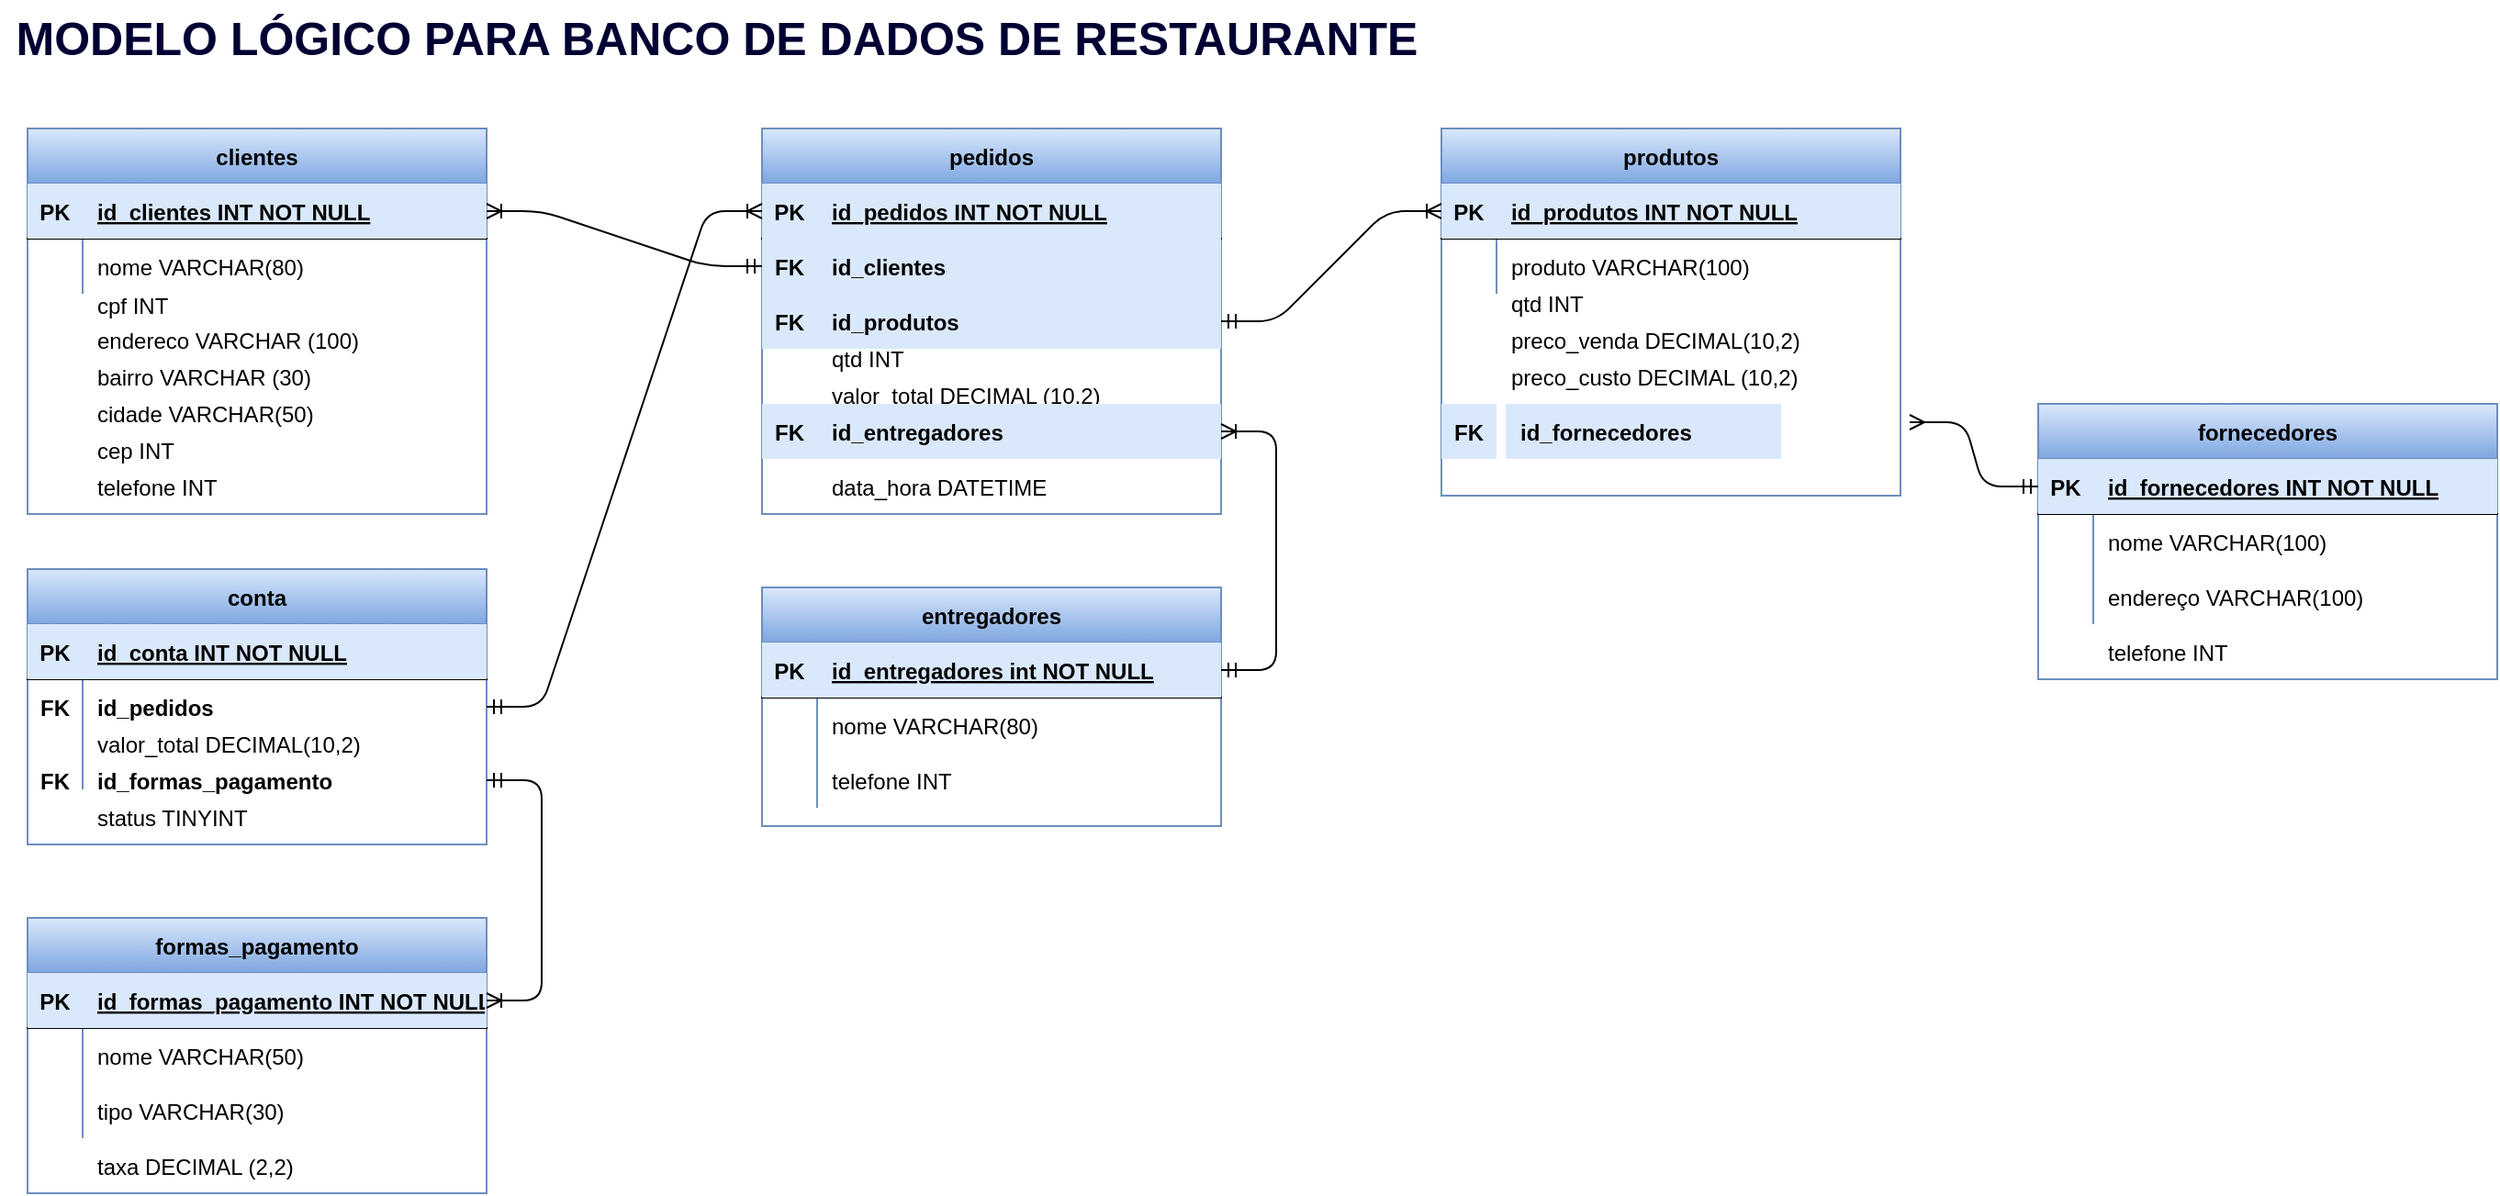 <mxfile version="14.6.13" type="device"><diagram id="R2lEEEUBdFMjLlhIrx00" name="Page-1"><mxGraphModel dx="1828" dy="1517" grid="1" gridSize="10" guides="1" tooltips="1" connect="1" arrows="1" fold="1" page="1" pageScale="1" pageWidth="850" pageHeight="1100" math="0" shadow="0" extFonts="Permanent Marker^https://fonts.googleapis.com/css?family=Permanent+Marker"><root><mxCell id="0"/><mxCell id="1" parent="0"/><mxCell id="C-vyLk0tnHw3VtMMgP7b-2" value="pedidos" style="shape=table;startSize=30;container=1;collapsible=1;childLayout=tableLayout;fixedRows=1;rowLines=0;fontStyle=1;align=center;resizeLast=1;gradientColor=#7ea6e0;fillColor=#dae8fc;strokeColor=#6c8ebf;" parent="1" vertex="1"><mxGeometry x="-435" y="-1030" width="250" height="210" as="geometry"/></mxCell><mxCell id="C-vyLk0tnHw3VtMMgP7b-3" value="" style="shape=partialRectangle;collapsible=0;dropTarget=0;pointerEvents=0;fillColor=none;points=[[0,0.5],[1,0.5]];portConstraint=eastwest;top=0;left=0;right=0;bottom=1;" parent="C-vyLk0tnHw3VtMMgP7b-2" vertex="1"><mxGeometry y="30" width="250" height="30" as="geometry"/></mxCell><mxCell id="C-vyLk0tnHw3VtMMgP7b-4" value="PK" style="shape=partialRectangle;overflow=hidden;connectable=0;fillColor=#dae8fc;top=0;left=0;bottom=0;right=0;fontStyle=1;strokeColor=#6c8ebf;" parent="C-vyLk0tnHw3VtMMgP7b-3" vertex="1"><mxGeometry width="30" height="30" as="geometry"/></mxCell><mxCell id="C-vyLk0tnHw3VtMMgP7b-5" value="id_pedidos INT NOT NULL" style="shape=partialRectangle;overflow=hidden;connectable=0;fillColor=#dae8fc;top=0;left=0;bottom=0;right=0;align=left;spacingLeft=6;fontStyle=5;strokeColor=#6c8ebf;" parent="C-vyLk0tnHw3VtMMgP7b-3" vertex="1"><mxGeometry x="30" width="220" height="30" as="geometry"/></mxCell><mxCell id="C-vyLk0tnHw3VtMMgP7b-6" value="" style="shape=partialRectangle;collapsible=0;dropTarget=0;pointerEvents=0;fillColor=none;points=[[0,0.5],[1,0.5]];portConstraint=eastwest;top=0;left=0;right=0;bottom=0;" parent="C-vyLk0tnHw3VtMMgP7b-2" vertex="1"><mxGeometry y="60" width="250" height="30" as="geometry"/></mxCell><mxCell id="C-vyLk0tnHw3VtMMgP7b-7" value="" style="shape=partialRectangle;overflow=hidden;connectable=0;fillColor=none;top=0;left=0;bottom=0;right=0;" parent="C-vyLk0tnHw3VtMMgP7b-6" vertex="1"><mxGeometry width="30" height="30" as="geometry"/></mxCell><mxCell id="C-vyLk0tnHw3VtMMgP7b-8" value="id_clientes" style="shape=partialRectangle;overflow=hidden;connectable=0;fillColor=#dae8fc;top=0;left=0;bottom=0;right=0;align=left;spacingLeft=6;fontStyle=1;strokeColor=#6c8ebf;" parent="C-vyLk0tnHw3VtMMgP7b-6" vertex="1"><mxGeometry x="30" width="220" height="30" as="geometry"/></mxCell><mxCell id="C-vyLk0tnHw3VtMMgP7b-9" value="" style="shape=partialRectangle;collapsible=0;dropTarget=0;pointerEvents=0;fillColor=none;points=[[0,0.5],[1,0.5]];portConstraint=eastwest;top=0;left=0;right=0;bottom=0;" parent="C-vyLk0tnHw3VtMMgP7b-2" vertex="1"><mxGeometry y="90" width="250" height="30" as="geometry"/></mxCell><mxCell id="C-vyLk0tnHw3VtMMgP7b-10" value="" style="shape=partialRectangle;overflow=hidden;connectable=0;fillColor=none;top=0;left=0;bottom=0;right=0;" parent="C-vyLk0tnHw3VtMMgP7b-9" vertex="1"><mxGeometry width="30" height="30" as="geometry"/></mxCell><mxCell id="C-vyLk0tnHw3VtMMgP7b-11" value="id_produtos" style="shape=partialRectangle;overflow=hidden;connectable=0;fillColor=#dae8fc;top=0;left=0;bottom=0;right=0;align=left;spacingLeft=6;fontStyle=1;strokeColor=#6c8ebf;" parent="C-vyLk0tnHw3VtMMgP7b-9" vertex="1"><mxGeometry x="30" width="220" height="30" as="geometry"/></mxCell><mxCell id="C-vyLk0tnHw3VtMMgP7b-13" value="produtos" style="shape=table;startSize=30;container=1;collapsible=1;childLayout=tableLayout;fixedRows=1;rowLines=0;fontStyle=1;align=center;resizeLast=1;gradientColor=#7ea6e0;fillColor=#dae8fc;strokeColor=#6c8ebf;" parent="1" vertex="1"><mxGeometry x="-65" y="-1030" width="250" height="200" as="geometry"/></mxCell><mxCell id="C-vyLk0tnHw3VtMMgP7b-14" value="" style="shape=partialRectangle;collapsible=0;dropTarget=0;pointerEvents=0;fillColor=none;points=[[0,0.5],[1,0.5]];portConstraint=eastwest;top=0;left=0;right=0;bottom=1;" parent="C-vyLk0tnHw3VtMMgP7b-13" vertex="1"><mxGeometry y="30" width="250" height="30" as="geometry"/></mxCell><mxCell id="C-vyLk0tnHw3VtMMgP7b-15" value="PK" style="shape=partialRectangle;overflow=hidden;connectable=0;fillColor=#dae8fc;top=0;left=0;bottom=0;right=0;fontStyle=1;strokeColor=#6c8ebf;" parent="C-vyLk0tnHw3VtMMgP7b-14" vertex="1"><mxGeometry width="30" height="30" as="geometry"/></mxCell><mxCell id="C-vyLk0tnHw3VtMMgP7b-16" value="id_produtos INT NOT NULL" style="shape=partialRectangle;overflow=hidden;connectable=0;fillColor=#dae8fc;top=0;left=0;bottom=0;right=0;align=left;spacingLeft=6;fontStyle=5;strokeColor=#6c8ebf;" parent="C-vyLk0tnHw3VtMMgP7b-14" vertex="1"><mxGeometry x="30" width="220" height="30" as="geometry"/></mxCell><mxCell id="C-vyLk0tnHw3VtMMgP7b-17" value="" style="shape=partialRectangle;collapsible=0;dropTarget=0;pointerEvents=0;fillColor=none;points=[[0,0.5],[1,0.5]];portConstraint=eastwest;top=0;left=0;right=0;bottom=0;" parent="C-vyLk0tnHw3VtMMgP7b-13" vertex="1"><mxGeometry y="60" width="250" height="30" as="geometry"/></mxCell><mxCell id="C-vyLk0tnHw3VtMMgP7b-18" value="" style="shape=partialRectangle;overflow=hidden;connectable=0;fillColor=none;top=0;left=0;bottom=0;right=0;" parent="C-vyLk0tnHw3VtMMgP7b-17" vertex="1"><mxGeometry width="30" height="30" as="geometry"/></mxCell><mxCell id="C-vyLk0tnHw3VtMMgP7b-19" value="produto VARCHAR(100)" style="shape=partialRectangle;overflow=hidden;connectable=0;fillColor=none;top=0;left=0;bottom=0;right=0;align=left;spacingLeft=6;" parent="C-vyLk0tnHw3VtMMgP7b-17" vertex="1"><mxGeometry x="30" width="220" height="30" as="geometry"/></mxCell><mxCell id="C-vyLk0tnHw3VtMMgP7b-23" value="clientes" style="shape=table;startSize=30;container=1;collapsible=1;childLayout=tableLayout;fixedRows=1;rowLines=0;fontStyle=1;align=center;resizeLast=1;labelBackgroundColor=none;fillColor=#dae8fc;strokeColor=#6c8ebf;swimlaneFillColor=none;gradientColor=#7ea6e0;" parent="1" vertex="1"><mxGeometry x="-835" y="-1030" width="250" height="210" as="geometry"/></mxCell><mxCell id="C-vyLk0tnHw3VtMMgP7b-24" value="" style="shape=partialRectangle;collapsible=0;dropTarget=0;pointerEvents=0;fillColor=none;points=[[0,0.5],[1,0.5]];portConstraint=eastwest;top=0;left=0;right=0;bottom=1;" parent="C-vyLk0tnHw3VtMMgP7b-23" vertex="1"><mxGeometry y="30" width="250" height="30" as="geometry"/></mxCell><mxCell id="C-vyLk0tnHw3VtMMgP7b-25" value="PK" style="shape=partialRectangle;overflow=hidden;connectable=0;fillColor=#dae8fc;top=0;left=0;bottom=0;right=0;fontStyle=1;strokeColor=#6c8ebf;" parent="C-vyLk0tnHw3VtMMgP7b-24" vertex="1"><mxGeometry width="30" height="30" as="geometry"/></mxCell><mxCell id="C-vyLk0tnHw3VtMMgP7b-26" value="id_clientes INT NOT NULL" style="shape=partialRectangle;overflow=hidden;connectable=0;fillColor=#dae8fc;top=0;left=0;bottom=0;right=0;align=left;spacingLeft=6;fontStyle=5;labelBackgroundColor=none;strokeColor=#6c8ebf;" parent="C-vyLk0tnHw3VtMMgP7b-24" vertex="1"><mxGeometry x="30" width="220" height="30" as="geometry"/></mxCell><mxCell id="C-vyLk0tnHw3VtMMgP7b-27" value="" style="shape=partialRectangle;collapsible=0;dropTarget=0;pointerEvents=0;fillColor=none;points=[[0,0.5],[1,0.5]];portConstraint=eastwest;top=0;left=0;right=0;bottom=0;" parent="C-vyLk0tnHw3VtMMgP7b-23" vertex="1"><mxGeometry y="60" width="250" height="30" as="geometry"/></mxCell><mxCell id="C-vyLk0tnHw3VtMMgP7b-28" value="" style="shape=partialRectangle;overflow=hidden;connectable=0;fillColor=none;top=0;left=0;bottom=0;right=0;" parent="C-vyLk0tnHw3VtMMgP7b-27" vertex="1"><mxGeometry width="30" height="30" as="geometry"/></mxCell><mxCell id="C-vyLk0tnHw3VtMMgP7b-29" value="nome VARCHAR(80)" style="shape=partialRectangle;overflow=hidden;connectable=0;fillColor=none;top=0;left=0;bottom=0;right=0;align=left;spacingLeft=6;" parent="C-vyLk0tnHw3VtMMgP7b-27" vertex="1"><mxGeometry x="30" width="220" height="30" as="geometry"/></mxCell><mxCell id="QRJS_acEjZ7gDxxiTnJI-1" value="entregadores" style="shape=table;startSize=30;container=1;collapsible=1;childLayout=tableLayout;fixedRows=1;rowLines=0;fontStyle=1;align=center;resizeLast=1;gradientColor=#7ea6e0;fillColor=#dae8fc;strokeColor=#6c8ebf;" parent="1" vertex="1"><mxGeometry x="-435" y="-780" width="250" height="130" as="geometry"/></mxCell><mxCell id="QRJS_acEjZ7gDxxiTnJI-2" value="" style="shape=partialRectangle;collapsible=0;dropTarget=0;pointerEvents=0;fillColor=none;points=[[0,0.5],[1,0.5]];portConstraint=eastwest;top=0;left=0;right=0;bottom=1;" parent="QRJS_acEjZ7gDxxiTnJI-1" vertex="1"><mxGeometry y="30" width="250" height="30" as="geometry"/></mxCell><mxCell id="QRJS_acEjZ7gDxxiTnJI-3" value="PK" style="shape=partialRectangle;overflow=hidden;connectable=0;fillColor=#dae8fc;top=0;left=0;bottom=0;right=0;fontStyle=1;strokeColor=#6c8ebf;" parent="QRJS_acEjZ7gDxxiTnJI-2" vertex="1"><mxGeometry width="30" height="30" as="geometry"/></mxCell><mxCell id="QRJS_acEjZ7gDxxiTnJI-4" value="id_entregadores int NOT NULL " style="shape=partialRectangle;overflow=hidden;connectable=0;fillColor=#dae8fc;top=0;left=0;bottom=0;right=0;align=left;spacingLeft=6;fontStyle=5;strokeColor=#6c8ebf;" parent="QRJS_acEjZ7gDxxiTnJI-2" vertex="1"><mxGeometry x="30" width="220" height="30" as="geometry"/></mxCell><mxCell id="QRJS_acEjZ7gDxxiTnJI-5" value="" style="shape=partialRectangle;collapsible=0;dropTarget=0;pointerEvents=0;fillColor=none;points=[[0,0.5],[1,0.5]];portConstraint=eastwest;top=0;left=0;right=0;bottom=0;" parent="QRJS_acEjZ7gDxxiTnJI-1" vertex="1"><mxGeometry y="60" width="250" height="30" as="geometry"/></mxCell><mxCell id="QRJS_acEjZ7gDxxiTnJI-6" value="" style="shape=partialRectangle;overflow=hidden;connectable=0;fillColor=none;top=0;left=0;bottom=0;right=0;" parent="QRJS_acEjZ7gDxxiTnJI-5" vertex="1"><mxGeometry width="30" height="30" as="geometry"/></mxCell><mxCell id="QRJS_acEjZ7gDxxiTnJI-7" value="nome VARCHAR(80)" style="shape=partialRectangle;overflow=hidden;connectable=0;fillColor=none;top=0;left=0;bottom=0;right=0;align=left;spacingLeft=6;" parent="QRJS_acEjZ7gDxxiTnJI-5" vertex="1"><mxGeometry x="30" width="220" height="30" as="geometry"/></mxCell><mxCell id="QRJS_acEjZ7gDxxiTnJI-8" value="" style="shape=partialRectangle;collapsible=0;dropTarget=0;pointerEvents=0;fillColor=none;points=[[0,0.5],[1,0.5]];portConstraint=eastwest;top=0;left=0;right=0;bottom=0;" parent="QRJS_acEjZ7gDxxiTnJI-1" vertex="1"><mxGeometry y="90" width="250" height="30" as="geometry"/></mxCell><mxCell id="QRJS_acEjZ7gDxxiTnJI-9" value="" style="shape=partialRectangle;overflow=hidden;connectable=0;fillColor=none;top=0;left=0;bottom=0;right=0;" parent="QRJS_acEjZ7gDxxiTnJI-8" vertex="1"><mxGeometry width="30" height="30" as="geometry"/></mxCell><mxCell id="QRJS_acEjZ7gDxxiTnJI-10" value="telefone INT" style="shape=partialRectangle;overflow=hidden;connectable=0;fillColor=none;top=0;left=0;bottom=0;right=0;align=left;spacingLeft=6;" parent="QRJS_acEjZ7gDxxiTnJI-8" vertex="1"><mxGeometry x="30" width="220" height="30" as="geometry"/></mxCell><mxCell id="QRJS_acEjZ7gDxxiTnJI-11" value="fornecedores" style="shape=table;startSize=30;container=1;collapsible=1;childLayout=tableLayout;fixedRows=1;rowLines=0;fontStyle=1;align=center;resizeLast=1;gradientColor=#7ea6e0;fillColor=#dae8fc;strokeColor=#6c8ebf;" parent="1" vertex="1"><mxGeometry x="260" y="-880" width="250" height="150" as="geometry"/></mxCell><mxCell id="QRJS_acEjZ7gDxxiTnJI-12" value="" style="shape=partialRectangle;collapsible=0;dropTarget=0;pointerEvents=0;fillColor=none;points=[[0,0.5],[1,0.5]];portConstraint=eastwest;top=0;left=0;right=0;bottom=1;" parent="QRJS_acEjZ7gDxxiTnJI-11" vertex="1"><mxGeometry y="30" width="250" height="30" as="geometry"/></mxCell><mxCell id="QRJS_acEjZ7gDxxiTnJI-13" value="PK" style="shape=partialRectangle;overflow=hidden;connectable=0;fillColor=#dae8fc;top=0;left=0;bottom=0;right=0;fontStyle=1;strokeColor=#6c8ebf;" parent="QRJS_acEjZ7gDxxiTnJI-12" vertex="1"><mxGeometry width="30" height="30" as="geometry"/></mxCell><mxCell id="QRJS_acEjZ7gDxxiTnJI-14" value="id_fornecedores INT NOT NULL " style="shape=partialRectangle;overflow=hidden;connectable=0;fillColor=#dae8fc;top=0;left=0;bottom=0;right=0;align=left;spacingLeft=6;fontStyle=5;strokeColor=#6c8ebf;" parent="QRJS_acEjZ7gDxxiTnJI-12" vertex="1"><mxGeometry x="30" width="220" height="30" as="geometry"/></mxCell><mxCell id="QRJS_acEjZ7gDxxiTnJI-15" value="" style="shape=partialRectangle;collapsible=0;dropTarget=0;pointerEvents=0;fillColor=none;points=[[0,0.5],[1,0.5]];portConstraint=eastwest;top=0;left=0;right=0;bottom=0;" parent="QRJS_acEjZ7gDxxiTnJI-11" vertex="1"><mxGeometry y="60" width="250" height="30" as="geometry"/></mxCell><mxCell id="QRJS_acEjZ7gDxxiTnJI-16" value="" style="shape=partialRectangle;overflow=hidden;connectable=0;fillColor=none;top=0;left=0;bottom=0;right=0;" parent="QRJS_acEjZ7gDxxiTnJI-15" vertex="1"><mxGeometry width="30" height="30" as="geometry"/></mxCell><mxCell id="QRJS_acEjZ7gDxxiTnJI-17" value="nome VARCHAR(100)" style="shape=partialRectangle;overflow=hidden;connectable=0;fillColor=none;top=0;left=0;bottom=0;right=0;align=left;spacingLeft=6;" parent="QRJS_acEjZ7gDxxiTnJI-15" vertex="1"><mxGeometry x="30" width="220" height="30" as="geometry"/></mxCell><mxCell id="QRJS_acEjZ7gDxxiTnJI-18" value="" style="shape=partialRectangle;collapsible=0;dropTarget=0;pointerEvents=0;fillColor=none;points=[[0,0.5],[1,0.5]];portConstraint=eastwest;top=0;left=0;right=0;bottom=0;" parent="QRJS_acEjZ7gDxxiTnJI-11" vertex="1"><mxGeometry y="90" width="250" height="30" as="geometry"/></mxCell><mxCell id="QRJS_acEjZ7gDxxiTnJI-19" value="" style="shape=partialRectangle;overflow=hidden;connectable=0;fillColor=none;top=0;left=0;bottom=0;right=0;" parent="QRJS_acEjZ7gDxxiTnJI-18" vertex="1"><mxGeometry width="30" height="30" as="geometry"/></mxCell><mxCell id="QRJS_acEjZ7gDxxiTnJI-20" value="endereço VARCHAR(100)" style="shape=partialRectangle;overflow=hidden;connectable=0;fillColor=none;top=0;left=0;bottom=0;right=0;align=left;spacingLeft=6;" parent="QRJS_acEjZ7gDxxiTnJI-18" vertex="1"><mxGeometry x="30" width="220" height="30" as="geometry"/></mxCell><mxCell id="QRJS_acEjZ7gDxxiTnJI-21" value="conta" style="shape=table;startSize=30;container=1;collapsible=1;childLayout=tableLayout;fixedRows=1;rowLines=0;fontStyle=1;align=center;resizeLast=1;gradientColor=#7ea6e0;fillColor=#dae8fc;strokeColor=#6c8ebf;" parent="1" vertex="1"><mxGeometry x="-835" y="-790" width="250" height="150" as="geometry"/></mxCell><mxCell id="QRJS_acEjZ7gDxxiTnJI-22" value="" style="shape=partialRectangle;collapsible=0;dropTarget=0;pointerEvents=0;fillColor=none;points=[[0,0.5],[1,0.5]];portConstraint=eastwest;top=0;left=0;right=0;bottom=1;" parent="QRJS_acEjZ7gDxxiTnJI-21" vertex="1"><mxGeometry y="30" width="250" height="30" as="geometry"/></mxCell><mxCell id="QRJS_acEjZ7gDxxiTnJI-23" value="PK" style="shape=partialRectangle;overflow=hidden;connectable=0;fillColor=#dae8fc;top=0;left=0;bottom=0;right=0;fontStyle=1;strokeColor=#6c8ebf;" parent="QRJS_acEjZ7gDxxiTnJI-22" vertex="1"><mxGeometry width="30" height="30" as="geometry"/></mxCell><mxCell id="QRJS_acEjZ7gDxxiTnJI-24" value="id_conta INT NOT NULL " style="shape=partialRectangle;overflow=hidden;connectable=0;fillColor=#dae8fc;top=0;left=0;bottom=0;right=0;align=left;spacingLeft=6;fontStyle=5;strokeColor=#6c8ebf;" parent="QRJS_acEjZ7gDxxiTnJI-22" vertex="1"><mxGeometry x="30" width="220" height="30" as="geometry"/></mxCell><mxCell id="QRJS_acEjZ7gDxxiTnJI-25" value="" style="shape=partialRectangle;collapsible=0;dropTarget=0;pointerEvents=0;fillColor=none;points=[[0,0.5],[1,0.5]];portConstraint=eastwest;top=0;left=0;right=0;bottom=0;" parent="QRJS_acEjZ7gDxxiTnJI-21" vertex="1"><mxGeometry y="60" width="250" height="30" as="geometry"/></mxCell><mxCell id="QRJS_acEjZ7gDxxiTnJI-26" value="" style="shape=partialRectangle;overflow=hidden;connectable=0;fillColor=none;top=0;left=0;bottom=0;right=0;" parent="QRJS_acEjZ7gDxxiTnJI-25" vertex="1"><mxGeometry width="30" height="30" as="geometry"/></mxCell><mxCell id="QRJS_acEjZ7gDxxiTnJI-27" value="" style="shape=partialRectangle;overflow=hidden;connectable=0;fillColor=none;top=0;left=0;bottom=0;right=0;align=left;spacingLeft=6;" parent="QRJS_acEjZ7gDxxiTnJI-25" vertex="1"><mxGeometry x="30" width="220" height="30" as="geometry"/></mxCell><mxCell id="QRJS_acEjZ7gDxxiTnJI-28" value="" style="shape=partialRectangle;collapsible=0;dropTarget=0;pointerEvents=0;fillColor=none;points=[[0,0.5],[1,0.5]];portConstraint=eastwest;top=0;left=0;right=0;bottom=0;" parent="QRJS_acEjZ7gDxxiTnJI-21" vertex="1"><mxGeometry y="90" width="250" height="30" as="geometry"/></mxCell><mxCell id="QRJS_acEjZ7gDxxiTnJI-29" value="" style="shape=partialRectangle;overflow=hidden;connectable=0;fillColor=none;top=0;left=0;bottom=0;right=0;" parent="QRJS_acEjZ7gDxxiTnJI-28" vertex="1"><mxGeometry width="30" height="30" as="geometry"/></mxCell><mxCell id="QRJS_acEjZ7gDxxiTnJI-30" value="" style="shape=partialRectangle;overflow=hidden;connectable=0;fillColor=none;top=0;left=0;bottom=0;right=0;align=left;spacingLeft=6;" parent="QRJS_acEjZ7gDxxiTnJI-28" vertex="1"><mxGeometry x="30" width="220" height="30" as="geometry"/></mxCell><mxCell id="QRJS_acEjZ7gDxxiTnJI-35" value="" style="shape=partialRectangle;collapsible=0;dropTarget=0;pointerEvents=0;fillColor=none;points=[[0,0.5],[1,0.5]];portConstraint=eastwest;top=0;left=0;right=0;bottom=0;" parent="1" vertex="1"><mxGeometry x="-835" y="-930" width="250" height="30" as="geometry"/></mxCell><mxCell id="QRJS_acEjZ7gDxxiTnJI-36" value="" style="shape=partialRectangle;overflow=hidden;connectable=0;fillColor=none;top=0;left=0;bottom=0;right=0;" parent="QRJS_acEjZ7gDxxiTnJI-35" vertex="1"><mxGeometry width="30" height="30" as="geometry"/></mxCell><mxCell id="QRJS_acEjZ7gDxxiTnJI-37" value="endereco VARCHAR (100)" style="shape=partialRectangle;overflow=hidden;connectable=0;fillColor=none;top=0;left=0;bottom=0;right=0;align=left;spacingLeft=6;" parent="QRJS_acEjZ7gDxxiTnJI-35" vertex="1"><mxGeometry x="30" width="220" height="30" as="geometry"/></mxCell><mxCell id="QRJS_acEjZ7gDxxiTnJI-38" value="" style="shape=partialRectangle;collapsible=0;dropTarget=0;pointerEvents=0;fillColor=none;points=[[0,0.5],[1,0.5]];portConstraint=eastwest;top=0;left=0;right=0;bottom=0;" parent="1" vertex="1"><mxGeometry x="-835" y="-910" width="250" height="30" as="geometry"/></mxCell><mxCell id="QRJS_acEjZ7gDxxiTnJI-39" value="" style="shape=partialRectangle;overflow=hidden;connectable=0;fillColor=none;top=0;left=0;bottom=0;right=0;" parent="QRJS_acEjZ7gDxxiTnJI-38" vertex="1"><mxGeometry width="30" height="30" as="geometry"/></mxCell><mxCell id="QRJS_acEjZ7gDxxiTnJI-40" value="bairro VARCHAR (30)" style="shape=partialRectangle;overflow=hidden;connectable=0;fillColor=none;top=0;left=0;bottom=0;right=0;align=left;spacingLeft=6;" parent="QRJS_acEjZ7gDxxiTnJI-38" vertex="1"><mxGeometry x="30" width="220" height="30" as="geometry"/></mxCell><mxCell id="QRJS_acEjZ7gDxxiTnJI-41" value="" style="shape=partialRectangle;collapsible=0;dropTarget=0;pointerEvents=0;fillColor=none;points=[[0,0.5],[1,0.5]];portConstraint=eastwest;top=0;left=0;right=0;bottom=0;" parent="1" vertex="1"><mxGeometry x="-835" y="-890" width="250" height="30" as="geometry"/></mxCell><mxCell id="QRJS_acEjZ7gDxxiTnJI-42" value="" style="shape=partialRectangle;overflow=hidden;connectable=0;fillColor=none;top=0;left=0;bottom=0;right=0;" parent="QRJS_acEjZ7gDxxiTnJI-41" vertex="1"><mxGeometry width="30" height="30" as="geometry"/></mxCell><mxCell id="QRJS_acEjZ7gDxxiTnJI-43" value="cidade VARCHAR(50)" style="shape=partialRectangle;overflow=hidden;connectable=0;fillColor=none;top=0;left=0;bottom=0;right=0;align=left;spacingLeft=6;" parent="QRJS_acEjZ7gDxxiTnJI-41" vertex="1"><mxGeometry x="30" width="220" height="30" as="geometry"/></mxCell><mxCell id="QRJS_acEjZ7gDxxiTnJI-44" value="" style="shape=partialRectangle;collapsible=0;dropTarget=0;pointerEvents=0;fillColor=none;points=[[0,0.5],[1,0.5]];portConstraint=eastwest;top=0;left=0;right=0;bottom=0;" parent="1" vertex="1"><mxGeometry x="-835" y="-870" width="250" height="30" as="geometry"/></mxCell><mxCell id="QRJS_acEjZ7gDxxiTnJI-45" value="" style="shape=partialRectangle;overflow=hidden;connectable=0;fillColor=none;top=0;left=0;bottom=0;right=0;" parent="QRJS_acEjZ7gDxxiTnJI-44" vertex="1"><mxGeometry width="30" height="30" as="geometry"/></mxCell><mxCell id="QRJS_acEjZ7gDxxiTnJI-46" value="cep INT" style="shape=partialRectangle;overflow=hidden;connectable=0;fillColor=none;top=0;left=0;bottom=0;right=0;align=left;spacingLeft=6;" parent="QRJS_acEjZ7gDxxiTnJI-44" vertex="1"><mxGeometry x="30" width="220" height="30" as="geometry"/></mxCell><mxCell id="QRJS_acEjZ7gDxxiTnJI-47" value="" style="shape=partialRectangle;collapsible=0;dropTarget=0;pointerEvents=0;fillColor=none;points=[[0,0.5],[1,0.5]];portConstraint=eastwest;top=0;left=0;right=0;bottom=0;" parent="1" vertex="1"><mxGeometry x="-835" y="-850" width="250" height="30" as="geometry"/></mxCell><mxCell id="QRJS_acEjZ7gDxxiTnJI-48" value="" style="shape=partialRectangle;overflow=hidden;connectable=0;fillColor=none;top=0;left=0;bottom=0;right=0;" parent="QRJS_acEjZ7gDxxiTnJI-47" vertex="1"><mxGeometry width="30" height="30" as="geometry"/></mxCell><mxCell id="QRJS_acEjZ7gDxxiTnJI-49" value="telefone INT" style="shape=partialRectangle;overflow=hidden;connectable=0;fillColor=none;top=0;left=0;bottom=0;right=0;align=left;spacingLeft=6;" parent="QRJS_acEjZ7gDxxiTnJI-47" vertex="1"><mxGeometry x="30" width="220" height="30" as="geometry"/></mxCell><mxCell id="QRJS_acEjZ7gDxxiTnJI-50" value="" style="shape=partialRectangle;collapsible=0;dropTarget=0;pointerEvents=0;fillColor=none;points=[[0,0.5],[1,0.5]];portConstraint=eastwest;top=0;left=0;right=0;bottom=0;" parent="1" vertex="1"><mxGeometry x="-835" y="-949" width="250" height="30" as="geometry"/></mxCell><mxCell id="QRJS_acEjZ7gDxxiTnJI-51" value="" style="shape=partialRectangle;overflow=hidden;connectable=0;fillColor=none;top=0;left=0;bottom=0;right=0;" parent="QRJS_acEjZ7gDxxiTnJI-50" vertex="1"><mxGeometry width="30" height="30" as="geometry"/></mxCell><mxCell id="QRJS_acEjZ7gDxxiTnJI-52" value="cpf INT" style="shape=partialRectangle;overflow=hidden;connectable=0;fillColor=none;top=0;left=0;bottom=0;right=0;align=left;spacingLeft=6;" parent="QRJS_acEjZ7gDxxiTnJI-50" vertex="1"><mxGeometry x="30" width="220" height="30" as="geometry"/></mxCell><mxCell id="QRJS_acEjZ7gDxxiTnJI-53" value="" style="shape=partialRectangle;collapsible=0;dropTarget=0;pointerEvents=0;fillColor=none;points=[[0,0.5],[1,0.5]];portConstraint=eastwest;top=0;left=0;right=0;bottom=0;" parent="1" vertex="1"><mxGeometry x="-65" y="-910" width="250" height="30" as="geometry"/></mxCell><mxCell id="QRJS_acEjZ7gDxxiTnJI-54" value="" style="shape=partialRectangle;overflow=hidden;connectable=0;fillColor=none;top=0;left=0;bottom=0;right=0;" parent="QRJS_acEjZ7gDxxiTnJI-53" vertex="1"><mxGeometry width="30" height="30" as="geometry"/></mxCell><mxCell id="QRJS_acEjZ7gDxxiTnJI-55" value="preco_custo DECIMAL (10,2)" style="shape=partialRectangle;overflow=hidden;connectable=0;fillColor=none;top=0;left=0;bottom=0;right=0;align=left;spacingLeft=6;" parent="QRJS_acEjZ7gDxxiTnJI-53" vertex="1"><mxGeometry x="30" width="220" height="30" as="geometry"/></mxCell><mxCell id="QRJS_acEjZ7gDxxiTnJI-56" value="" style="shape=partialRectangle;collapsible=0;dropTarget=0;pointerEvents=0;fillColor=none;points=[[0,0.5],[1,0.5]];portConstraint=eastwest;top=0;left=0;right=0;bottom=0;" parent="1" vertex="1"><mxGeometry x="-65" y="-950" width="250" height="30" as="geometry"/></mxCell><mxCell id="QRJS_acEjZ7gDxxiTnJI-57" value="" style="shape=partialRectangle;overflow=hidden;connectable=0;fillColor=none;top=0;left=0;bottom=0;right=0;" parent="QRJS_acEjZ7gDxxiTnJI-56" vertex="1"><mxGeometry width="30" height="30" as="geometry"/></mxCell><mxCell id="QRJS_acEjZ7gDxxiTnJI-58" value="qtd INT" style="shape=partialRectangle;overflow=hidden;connectable=0;fillColor=none;top=0;left=0;bottom=0;right=0;align=left;spacingLeft=6;" parent="QRJS_acEjZ7gDxxiTnJI-56" vertex="1"><mxGeometry x="30" width="220" height="30" as="geometry"/></mxCell><mxCell id="QRJS_acEjZ7gDxxiTnJI-59" value="" style="shape=partialRectangle;collapsible=0;dropTarget=0;pointerEvents=0;fillColor=none;points=[[0,0.5],[1,0.5]];portConstraint=eastwest;top=0;left=0;right=0;bottom=0;" parent="1" vertex="1"><mxGeometry x="-65" y="-930" width="250" height="30" as="geometry"/></mxCell><mxCell id="QRJS_acEjZ7gDxxiTnJI-60" value="" style="shape=partialRectangle;overflow=hidden;connectable=0;fillColor=none;top=0;left=0;bottom=0;right=0;" parent="QRJS_acEjZ7gDxxiTnJI-59" vertex="1"><mxGeometry width="30" height="30" as="geometry"/></mxCell><mxCell id="QRJS_acEjZ7gDxxiTnJI-61" value="preco_venda DECIMAL(10,2)" style="shape=partialRectangle;overflow=hidden;connectable=0;fillColor=none;top=0;left=0;bottom=0;right=0;align=left;spacingLeft=6;" parent="QRJS_acEjZ7gDxxiTnJI-59" vertex="1"><mxGeometry x="30" width="220" height="30" as="geometry"/></mxCell><mxCell id="QRJS_acEjZ7gDxxiTnJI-99" value="FK" style="shape=partialRectangle;overflow=hidden;connectable=0;fillColor=#dae8fc;top=0;left=0;bottom=0;right=0;fontStyle=1;strokeColor=#6c8ebf;" parent="1" vertex="1"><mxGeometry x="-435" y="-970" width="30" height="30" as="geometry"/></mxCell><mxCell id="QRJS_acEjZ7gDxxiTnJI-100" value="FK" style="shape=partialRectangle;overflow=hidden;connectable=0;fillColor=#dae8fc;top=0;left=0;bottom=0;right=0;fontStyle=1;strokeColor=#6c8ebf;" parent="1" vertex="1"><mxGeometry x="-435" y="-940" width="30" height="30" as="geometry"/></mxCell><mxCell id="QRJS_acEjZ7gDxxiTnJI-101" value="" style="shape=partialRectangle;collapsible=0;dropTarget=0;pointerEvents=0;fillColor=none;points=[[0,0.5],[1,0.5]];portConstraint=eastwest;top=0;left=0;right=0;bottom=0;" parent="1" vertex="1"><mxGeometry x="-435" y="-920" width="250" height="30" as="geometry"/></mxCell><mxCell id="QRJS_acEjZ7gDxxiTnJI-102" value="" style="shape=partialRectangle;overflow=hidden;connectable=0;fillColor=none;top=0;left=0;bottom=0;right=0;" parent="QRJS_acEjZ7gDxxiTnJI-101" vertex="1"><mxGeometry width="30" height="30" as="geometry"/></mxCell><mxCell id="QRJS_acEjZ7gDxxiTnJI-103" value="qtd INT" style="shape=partialRectangle;overflow=hidden;connectable=0;fillColor=none;top=0;left=0;bottom=0;right=0;align=left;spacingLeft=6;" parent="QRJS_acEjZ7gDxxiTnJI-101" vertex="1"><mxGeometry x="30" width="220" height="30" as="geometry"/></mxCell><mxCell id="QRJS_acEjZ7gDxxiTnJI-104" value="" style="shape=partialRectangle;collapsible=0;dropTarget=0;pointerEvents=0;fillColor=none;points=[[0,0.5],[1,0.5]];portConstraint=eastwest;top=0;left=0;right=0;bottom=0;" parent="1" vertex="1"><mxGeometry x="-435" y="-900" width="250" height="30" as="geometry"/></mxCell><mxCell id="QRJS_acEjZ7gDxxiTnJI-105" value="" style="shape=partialRectangle;overflow=hidden;connectable=0;fillColor=none;top=0;left=0;bottom=0;right=0;" parent="QRJS_acEjZ7gDxxiTnJI-104" vertex="1"><mxGeometry width="30" height="30" as="geometry"/></mxCell><mxCell id="QRJS_acEjZ7gDxxiTnJI-106" value="valor_total DECIMAL (10,2)" style="shape=partialRectangle;overflow=hidden;connectable=0;fillColor=none;top=0;left=0;bottom=0;right=0;align=left;spacingLeft=6;" parent="QRJS_acEjZ7gDxxiTnJI-104" vertex="1"><mxGeometry x="30" width="220" height="30" as="geometry"/></mxCell><mxCell id="QRJS_acEjZ7gDxxiTnJI-110" value="" style="shape=partialRectangle;collapsible=0;dropTarget=0;pointerEvents=0;fillColor=#dae8fc;points=[[0,0.5],[1,0.5]];portConstraint=eastwest;top=0;left=0;right=0;bottom=0;strokeColor=#6c8ebf;" parent="1" vertex="1"><mxGeometry x="-435" y="-880" width="250" height="30" as="geometry"/></mxCell><mxCell id="QRJS_acEjZ7gDxxiTnJI-111" value="" style="shape=partialRectangle;overflow=hidden;connectable=0;fillColor=none;top=0;left=0;bottom=0;right=0;" parent="QRJS_acEjZ7gDxxiTnJI-110" vertex="1"><mxGeometry width="30" height="30" as="geometry"/></mxCell><mxCell id="QRJS_acEjZ7gDxxiTnJI-112" value="id_entregadores" style="shape=partialRectangle;overflow=hidden;connectable=0;fillColor=none;top=0;left=0;bottom=0;right=0;align=left;spacingLeft=6;fontStyle=1" parent="QRJS_acEjZ7gDxxiTnJI-110" vertex="1"><mxGeometry x="30" width="220" height="30" as="geometry"/></mxCell><mxCell id="QRJS_acEjZ7gDxxiTnJI-113" value="" style="edgeStyle=entityRelationEdgeStyle;fontSize=12;html=1;endArrow=ERoneToMany;startArrow=ERmandOne;" parent="1" source="C-vyLk0tnHw3VtMMgP7b-6" target="C-vyLk0tnHw3VtMMgP7b-24" edge="1"><mxGeometry width="100" height="100" relative="1" as="geometry"><mxPoint x="-545" y="-800" as="sourcePoint"/><mxPoint x="-585" y="-905" as="targetPoint"/></mxGeometry></mxCell><mxCell id="QRJS_acEjZ7gDxxiTnJI-114" value="" style="edgeStyle=entityRelationEdgeStyle;fontSize=12;html=1;endArrow=ERoneToMany;startArrow=ERmandOne;entryX=0;entryY=0.5;entryDx=0;entryDy=0;" parent="1" source="C-vyLk0tnHw3VtMMgP7b-9" target="C-vyLk0tnHw3VtMMgP7b-14" edge="1"><mxGeometry width="100" height="100" relative="1" as="geometry"><mxPoint x="-185" y="-850" as="sourcePoint"/><mxPoint x="65" y="-850" as="targetPoint"/></mxGeometry></mxCell><mxCell id="QRJS_acEjZ7gDxxiTnJI-115" value="FK" style="shape=partialRectangle;overflow=hidden;connectable=0;fillColor=#dae8fc;top=0;left=0;bottom=0;right=0;fontStyle=1;strokeColor=#6c8ebf;" parent="1" vertex="1"><mxGeometry x="-435" y="-880" width="30" height="30" as="geometry"/></mxCell><mxCell id="QRJS_acEjZ7gDxxiTnJI-116" value="" style="edgeStyle=entityRelationEdgeStyle;fontSize=12;html=1;endArrow=ERoneToMany;startArrow=ERmandOne;exitX=1;exitY=0.5;exitDx=0;exitDy=0;" parent="1" source="QRJS_acEjZ7gDxxiTnJI-2" target="QRJS_acEjZ7gDxxiTnJI-110" edge="1"><mxGeometry width="100" height="100" relative="1" as="geometry"><mxPoint x="-245" y="-600" as="sourcePoint"/><mxPoint x="-305" y="-720" as="targetPoint"/></mxGeometry></mxCell><mxCell id="QRJS_acEjZ7gDxxiTnJI-117" value="" style="shape=partialRectangle;collapsible=0;dropTarget=0;pointerEvents=0;fillColor=none;points=[[0,0.5],[1,0.5]];portConstraint=eastwest;top=0;left=0;right=0;bottom=0;" parent="1" vertex="1"><mxGeometry x="260" y="-760" width="250" height="30" as="geometry"/></mxCell><mxCell id="QRJS_acEjZ7gDxxiTnJI-118" value="" style="shape=partialRectangle;overflow=hidden;connectable=0;fillColor=none;top=0;left=0;bottom=0;right=0;" parent="QRJS_acEjZ7gDxxiTnJI-117" vertex="1"><mxGeometry width="30" height="30" as="geometry"/></mxCell><mxCell id="QRJS_acEjZ7gDxxiTnJI-119" value="telefone INT" style="shape=partialRectangle;overflow=hidden;connectable=0;fillColor=none;top=0;left=0;bottom=0;right=0;align=left;spacingLeft=6;" parent="QRJS_acEjZ7gDxxiTnJI-117" vertex="1"><mxGeometry x="30" width="220" height="30" as="geometry"/></mxCell><mxCell id="QRJS_acEjZ7gDxxiTnJI-120" value="id_fornecedores" style="shape=partialRectangle;connectable=0;fillColor=#dae8fc;top=0;left=0;bottom=0;right=0;align=left;spacingLeft=6;overflow=hidden;fontStyle=1;strokeColor=#6c8ebf;" parent="1" vertex="1"><mxGeometry x="-30" y="-880" width="150" height="30" as="geometry"/></mxCell><mxCell id="QRJS_acEjZ7gDxxiTnJI-121" value="FK" style="shape=partialRectangle;overflow=hidden;connectable=0;fillColor=#dae8fc;top=0;left=0;bottom=0;right=0;fontStyle=1;strokeColor=#6c8ebf;" parent="1" vertex="1"><mxGeometry x="-65" y="-880" width="30" height="30" as="geometry"/></mxCell><mxCell id="QRJS_acEjZ7gDxxiTnJI-126" value="" style="shape=partialRectangle;collapsible=0;dropTarget=0;pointerEvents=0;fillColor=none;points=[[0,0.5],[1,0.5]];portConstraint=eastwest;top=0;left=0;right=0;bottom=0;" parent="1" vertex="1"><mxGeometry x="-835" y="-710" width="250" height="30" as="geometry"/></mxCell><mxCell id="QRJS_acEjZ7gDxxiTnJI-127" value="" style="shape=partialRectangle;overflow=hidden;connectable=0;fillColor=none;top=0;left=0;bottom=0;right=0;" parent="QRJS_acEjZ7gDxxiTnJI-126" vertex="1"><mxGeometry width="30" height="30" as="geometry"/></mxCell><mxCell id="QRJS_acEjZ7gDxxiTnJI-128" value="valor_total DECIMAL(10,2)" style="shape=partialRectangle;overflow=hidden;connectable=0;fillColor=none;top=0;left=0;bottom=0;right=0;align=left;spacingLeft=6;" parent="QRJS_acEjZ7gDxxiTnJI-126" vertex="1"><mxGeometry x="30" width="220" height="30" as="geometry"/></mxCell><mxCell id="QRJS_acEjZ7gDxxiTnJI-129" value="" style="shape=partialRectangle;collapsible=0;dropTarget=0;pointerEvents=0;fillColor=none;points=[[0,0.5],[1,0.5]];portConstraint=eastwest;top=0;left=0;right=0;bottom=0;" parent="1" vertex="1"><mxGeometry x="-835" y="-690" width="250" height="30" as="geometry"/></mxCell><mxCell id="QRJS_acEjZ7gDxxiTnJI-130" value="" style="shape=partialRectangle;overflow=hidden;connectable=0;fillColor=none;top=0;left=0;bottom=0;right=0;" parent="QRJS_acEjZ7gDxxiTnJI-129" vertex="1"><mxGeometry width="30" height="30" as="geometry"/></mxCell><mxCell id="QRJS_acEjZ7gDxxiTnJI-131" value="id_formas_pagamento" style="shape=partialRectangle;overflow=hidden;connectable=0;fillColor=none;top=0;left=0;bottom=0;right=0;align=left;spacingLeft=6;fontStyle=1" parent="QRJS_acEjZ7gDxxiTnJI-129" vertex="1"><mxGeometry x="30" width="220" height="30" as="geometry"/></mxCell><mxCell id="QRJS_acEjZ7gDxxiTnJI-132" value="" style="shape=partialRectangle;collapsible=0;dropTarget=0;pointerEvents=0;fillColor=none;points=[[0,0.5],[1,0.5]];portConstraint=eastwest;top=0;left=0;right=0;bottom=0;" parent="1" vertex="1"><mxGeometry x="-835" y="-730" width="250" height="30" as="geometry"/></mxCell><mxCell id="QRJS_acEjZ7gDxxiTnJI-133" value="" style="shape=partialRectangle;overflow=hidden;connectable=0;fillColor=none;top=0;left=0;bottom=0;right=0;" parent="QRJS_acEjZ7gDxxiTnJI-132" vertex="1"><mxGeometry width="30" height="30" as="geometry"/></mxCell><mxCell id="QRJS_acEjZ7gDxxiTnJI-134" value="id_pedidos" style="shape=partialRectangle;overflow=hidden;connectable=0;fillColor=none;top=0;left=0;bottom=0;right=0;align=left;spacingLeft=6;fontStyle=1" parent="QRJS_acEjZ7gDxxiTnJI-132" vertex="1"><mxGeometry x="30" width="220" height="30" as="geometry"/></mxCell><mxCell id="QRJS_acEjZ7gDxxiTnJI-135" value="FK" style="shape=partialRectangle;overflow=hidden;connectable=0;fillColor=none;top=0;left=0;bottom=0;right=0;fontStyle=1;" parent="1" vertex="1"><mxGeometry x="-835" y="-730" width="30" height="30" as="geometry"/></mxCell><mxCell id="QRJS_acEjZ7gDxxiTnJI-136" value="FK" style="shape=partialRectangle;overflow=hidden;connectable=0;fillColor=none;top=0;left=0;bottom=0;right=0;fontStyle=1;" parent="1" vertex="1"><mxGeometry x="-835" y="-690" width="30" height="30" as="geometry"/></mxCell><mxCell id="QRJS_acEjZ7gDxxiTnJI-137" value="formas_pagamento" style="shape=table;startSize=30;container=1;collapsible=1;childLayout=tableLayout;fixedRows=1;rowLines=0;fontStyle=1;align=center;resizeLast=1;gradientColor=#7ea6e0;fillColor=#dae8fc;strokeColor=#6c8ebf;" parent="1" vertex="1"><mxGeometry x="-835" y="-600" width="250" height="150" as="geometry"/></mxCell><mxCell id="QRJS_acEjZ7gDxxiTnJI-138" value="" style="shape=partialRectangle;collapsible=0;dropTarget=0;pointerEvents=0;fillColor=none;points=[[0,0.5],[1,0.5]];portConstraint=eastwest;top=0;left=0;right=0;bottom=1;" parent="QRJS_acEjZ7gDxxiTnJI-137" vertex="1"><mxGeometry y="30" width="250" height="30" as="geometry"/></mxCell><mxCell id="QRJS_acEjZ7gDxxiTnJI-139" value="PK" style="shape=partialRectangle;overflow=hidden;connectable=0;fillColor=#dae8fc;top=0;left=0;bottom=0;right=0;fontStyle=1;strokeColor=#6c8ebf;" parent="QRJS_acEjZ7gDxxiTnJI-138" vertex="1"><mxGeometry width="30" height="30" as="geometry"/></mxCell><mxCell id="QRJS_acEjZ7gDxxiTnJI-140" value="id_formas_pagamento INT NOT NULL " style="shape=partialRectangle;overflow=hidden;connectable=0;fillColor=#dae8fc;top=0;left=0;bottom=0;right=0;align=left;spacingLeft=6;fontStyle=5;labelBackgroundColor=none;strokeColor=#6c8ebf;" parent="QRJS_acEjZ7gDxxiTnJI-138" vertex="1"><mxGeometry x="30" width="220" height="30" as="geometry"/></mxCell><mxCell id="QRJS_acEjZ7gDxxiTnJI-141" value="" style="shape=partialRectangle;collapsible=0;dropTarget=0;pointerEvents=0;fillColor=none;points=[[0,0.5],[1,0.5]];portConstraint=eastwest;top=0;left=0;right=0;bottom=0;" parent="QRJS_acEjZ7gDxxiTnJI-137" vertex="1"><mxGeometry y="60" width="250" height="30" as="geometry"/></mxCell><mxCell id="QRJS_acEjZ7gDxxiTnJI-142" value="" style="shape=partialRectangle;overflow=hidden;connectable=0;fillColor=none;top=0;left=0;bottom=0;right=0;" parent="QRJS_acEjZ7gDxxiTnJI-141" vertex="1"><mxGeometry width="30" height="30" as="geometry"/></mxCell><mxCell id="QRJS_acEjZ7gDxxiTnJI-143" value="nome VARCHAR(50)" style="shape=partialRectangle;overflow=hidden;connectable=0;fillColor=none;top=0;left=0;bottom=0;right=0;align=left;spacingLeft=6;" parent="QRJS_acEjZ7gDxxiTnJI-141" vertex="1"><mxGeometry x="30" width="220" height="30" as="geometry"/></mxCell><mxCell id="QRJS_acEjZ7gDxxiTnJI-144" value="" style="shape=partialRectangle;collapsible=0;dropTarget=0;pointerEvents=0;fillColor=none;points=[[0,0.5],[1,0.5]];portConstraint=eastwest;top=0;left=0;right=0;bottom=0;" parent="QRJS_acEjZ7gDxxiTnJI-137" vertex="1"><mxGeometry y="90" width="250" height="30" as="geometry"/></mxCell><mxCell id="QRJS_acEjZ7gDxxiTnJI-145" value="" style="shape=partialRectangle;overflow=hidden;connectable=0;fillColor=none;top=0;left=0;bottom=0;right=0;" parent="QRJS_acEjZ7gDxxiTnJI-144" vertex="1"><mxGeometry width="30" height="30" as="geometry"/></mxCell><mxCell id="QRJS_acEjZ7gDxxiTnJI-146" value="tipo VARCHAR(30)" style="shape=partialRectangle;overflow=hidden;connectable=0;fillColor=none;top=0;left=0;bottom=0;right=0;align=left;spacingLeft=6;" parent="QRJS_acEjZ7gDxxiTnJI-144" vertex="1"><mxGeometry x="30" width="220" height="30" as="geometry"/></mxCell><mxCell id="QRJS_acEjZ7gDxxiTnJI-150" value="taxa DECIMAL (2,2)" style="shape=partialRectangle;overflow=hidden;connectable=0;fillColor=none;top=0;left=0;bottom=0;right=0;align=left;spacingLeft=6;" parent="1" vertex="1"><mxGeometry x="-805" y="-480" width="220" height="30" as="geometry"/></mxCell><mxCell id="QRJS_acEjZ7gDxxiTnJI-151" value="" style="edgeStyle=entityRelationEdgeStyle;fontSize=12;html=1;endArrow=ERoneToMany;startArrow=ERmandOne;" parent="1" source="QRJS_acEjZ7gDxxiTnJI-129" target="QRJS_acEjZ7gDxxiTnJI-138" edge="1"><mxGeometry width="100" height="100" relative="1" as="geometry"><mxPoint x="-995" y="-750" as="sourcePoint"/><mxPoint x="-425" y="-500" as="targetPoint"/></mxGeometry></mxCell><mxCell id="QRJS_acEjZ7gDxxiTnJI-152" value="" style="edgeStyle=entityRelationEdgeStyle;fontSize=12;html=1;endArrow=ERoneToMany;startArrow=ERmandOne;entryX=0;entryY=0.5;entryDx=0;entryDy=0;exitX=1;exitY=0.5;exitDx=0;exitDy=0;" parent="1" source="QRJS_acEjZ7gDxxiTnJI-132" target="C-vyLk0tnHw3VtMMgP7b-3" edge="1"><mxGeometry width="100" height="100" relative="1" as="geometry"><mxPoint x="-555" y="-491.33" as="sourcePoint"/><mxPoint x="-395" y="-491.33" as="targetPoint"/></mxGeometry></mxCell><mxCell id="QRJS_acEjZ7gDxxiTnJI-156" value="" style="edgeStyle=entityRelationEdgeStyle;fontSize=12;html=1;endArrow=ERmandOne;startArrow=ERmany;startFill=0;endFill=0;" parent="1" target="QRJS_acEjZ7gDxxiTnJI-12" edge="1"><mxGeometry width="100" height="100" relative="1" as="geometry"><mxPoint x="190" y="-870" as="sourcePoint"/><mxPoint x="655" y="-850" as="targetPoint"/></mxGeometry></mxCell><mxCell id="QRJS_acEjZ7gDxxiTnJI-157" value="&lt;font color=&quot;#000033&quot;&gt;MODELO LÓGICO PARA BANCO DE DADOS DE RESTAURANTE&lt;/font&gt;" style="text;html=1;align=center;verticalAlign=middle;resizable=0;points=[];autosize=1;strokeColor=none;fontSize=25;fontStyle=1" parent="1" vertex="1"><mxGeometry x="-850" y="-1100" width="780" height="40" as="geometry"/></mxCell><mxCell id="QRJS_acEjZ7gDxxiTnJI-158" value="" style="shape=partialRectangle;collapsible=0;dropTarget=0;pointerEvents=0;fillColor=none;points=[[0,0.5],[1,0.5]];portConstraint=eastwest;top=0;left=0;right=0;bottom=0;" parent="1" vertex="1"><mxGeometry x="-435" y="-850" width="250" height="30" as="geometry"/></mxCell><mxCell id="QRJS_acEjZ7gDxxiTnJI-159" value="" style="shape=partialRectangle;overflow=hidden;connectable=0;fillColor=none;top=0;left=0;bottom=0;right=0;" parent="QRJS_acEjZ7gDxxiTnJI-158" vertex="1"><mxGeometry width="30" height="30" as="geometry"/></mxCell><mxCell id="QRJS_acEjZ7gDxxiTnJI-160" value="data_hora DATETIME" style="shape=partialRectangle;overflow=hidden;connectable=0;fillColor=none;top=0;left=0;bottom=0;right=0;align=left;spacingLeft=6;" parent="QRJS_acEjZ7gDxxiTnJI-158" vertex="1"><mxGeometry x="30" width="220" height="30" as="geometry"/></mxCell><mxCell id="V9TBL7XFDdUqyakga5PW-2" value="" style="shape=partialRectangle;collapsible=0;dropTarget=0;pointerEvents=0;fillColor=none;points=[[0,0.5],[1,0.5]];portConstraint=eastwest;top=0;left=0;right=0;bottom=0;" parent="1" vertex="1"><mxGeometry x="-835" y="-670" width="250" height="30" as="geometry"/></mxCell><mxCell id="V9TBL7XFDdUqyakga5PW-3" value="" style="shape=partialRectangle;overflow=hidden;connectable=0;fillColor=none;top=0;left=0;bottom=0;right=0;" parent="V9TBL7XFDdUqyakga5PW-2" vertex="1"><mxGeometry width="30" height="30" as="geometry"/></mxCell><mxCell id="V9TBL7XFDdUqyakga5PW-4" value="status TINYINT" style="shape=partialRectangle;overflow=hidden;connectable=0;fillColor=none;top=0;left=0;bottom=0;right=0;align=left;spacingLeft=6;" parent="V9TBL7XFDdUqyakga5PW-2" vertex="1"><mxGeometry x="30" width="220" height="30" as="geometry"/></mxCell></root></mxGraphModel></diagram></mxfile>